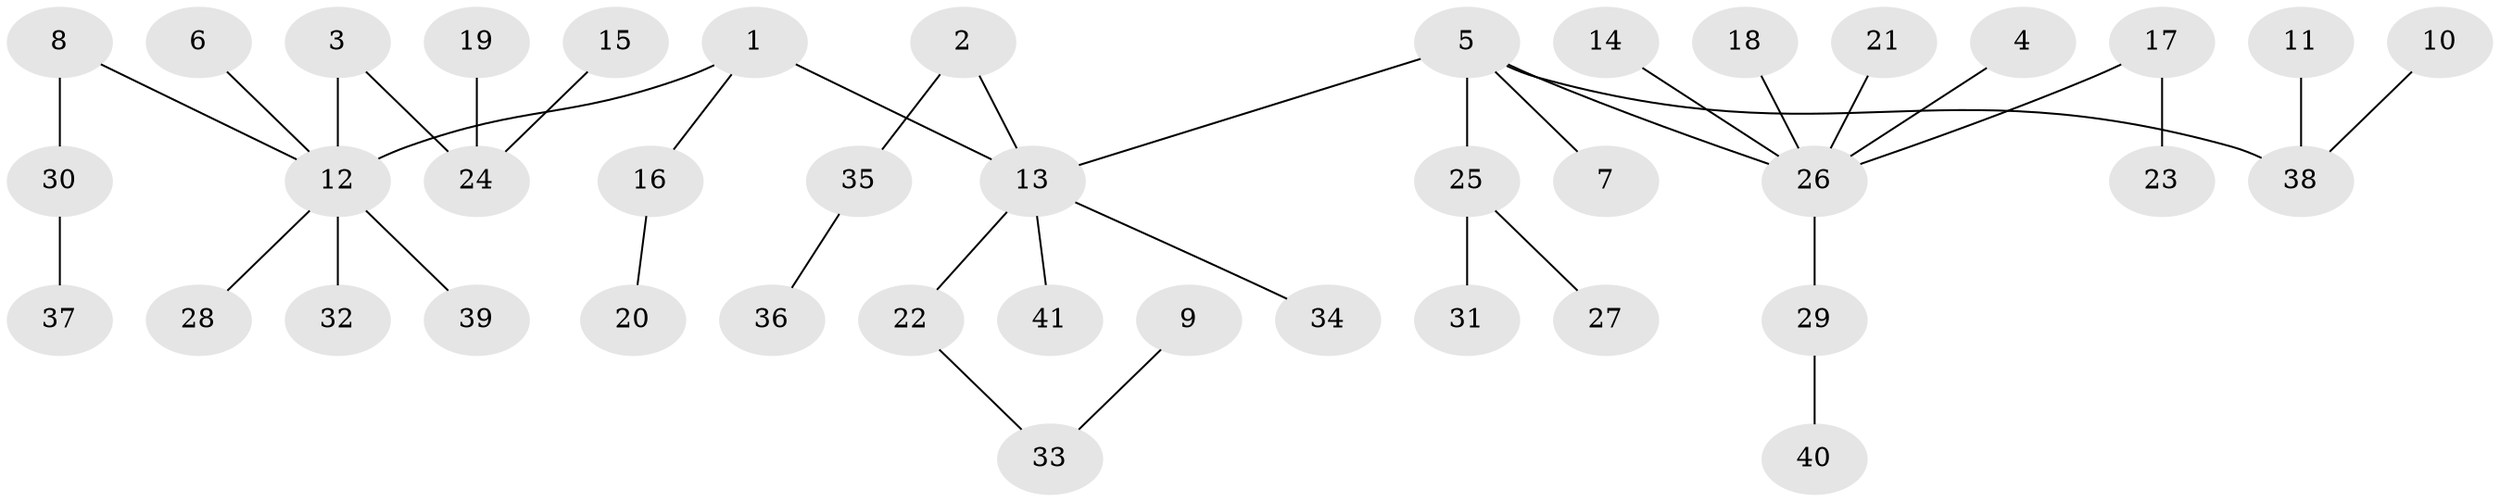 // original degree distribution, {3: 0.13580246913580246, 7: 0.024691358024691357, 6: 0.012345679012345678, 5: 0.024691358024691357, 4: 0.04938271604938271, 2: 0.24691358024691357, 1: 0.5061728395061729}
// Generated by graph-tools (version 1.1) at 2025/50/03/09/25 03:50:18]
// undirected, 41 vertices, 40 edges
graph export_dot {
graph [start="1"]
  node [color=gray90,style=filled];
  1;
  2;
  3;
  4;
  5;
  6;
  7;
  8;
  9;
  10;
  11;
  12;
  13;
  14;
  15;
  16;
  17;
  18;
  19;
  20;
  21;
  22;
  23;
  24;
  25;
  26;
  27;
  28;
  29;
  30;
  31;
  32;
  33;
  34;
  35;
  36;
  37;
  38;
  39;
  40;
  41;
  1 -- 12 [weight=1.0];
  1 -- 13 [weight=1.0];
  1 -- 16 [weight=1.0];
  2 -- 13 [weight=1.0];
  2 -- 35 [weight=1.0];
  3 -- 12 [weight=1.0];
  3 -- 24 [weight=1.0];
  4 -- 26 [weight=1.0];
  5 -- 7 [weight=1.0];
  5 -- 13 [weight=1.0];
  5 -- 25 [weight=1.0];
  5 -- 26 [weight=1.0];
  5 -- 38 [weight=1.0];
  6 -- 12 [weight=1.0];
  8 -- 12 [weight=1.0];
  8 -- 30 [weight=1.0];
  9 -- 33 [weight=1.0];
  10 -- 38 [weight=1.0];
  11 -- 38 [weight=1.0];
  12 -- 28 [weight=1.0];
  12 -- 32 [weight=1.0];
  12 -- 39 [weight=1.0];
  13 -- 22 [weight=1.0];
  13 -- 34 [weight=1.0];
  13 -- 41 [weight=1.0];
  14 -- 26 [weight=1.0];
  15 -- 24 [weight=1.0];
  16 -- 20 [weight=1.0];
  17 -- 23 [weight=1.0];
  17 -- 26 [weight=1.0];
  18 -- 26 [weight=1.0];
  19 -- 24 [weight=1.0];
  21 -- 26 [weight=1.0];
  22 -- 33 [weight=1.0];
  25 -- 27 [weight=1.0];
  25 -- 31 [weight=1.0];
  26 -- 29 [weight=1.0];
  29 -- 40 [weight=1.0];
  30 -- 37 [weight=1.0];
  35 -- 36 [weight=1.0];
}
